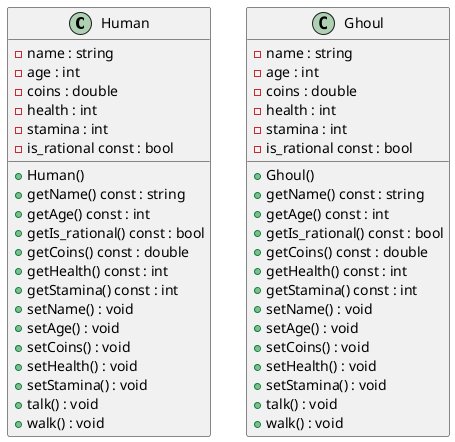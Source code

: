 @@startuml

class Human {
    - name : string
    - age : int
    - coins : double
    - health : int
    - stamina : int
    - is_rational const : bool
    + Human()
    + getName() const : string
    + getAge() const : int
    + getIs_rational() const : bool
    + getCoins() const : double
    + getHealth() const : int
    + getStamina() const : int
    + setName() : void
    + setAge() : void
    + setCoins() : void
    + setHealth() : void
    + setStamina() : void
    + talk() : void
    + walk() : void
}

class Ghoul {
    - name : string
    - age : int
    - coins : double
    - health : int
    - stamina : int
    - is_rational const : bool
    + Ghoul()
    + getName() const : string
    + getAge() const : int
    + getIs_rational() const : bool
    + getCoins() const : double
    + getHealth() const : int
    + getStamina() const : int
    + setName() : void
    + setAge() : void
    + setCoins() : void
    + setHealth() : void
    + setStamina() : void
    + talk() : void
    + walk() : void
}


@@enduml